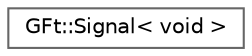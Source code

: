 digraph "类继承关系图"
{
 // LATEX_PDF_SIZE
  bgcolor="transparent";
  edge [fontname=Helvetica,fontsize=10,labelfontname=Helvetica,labelfontsize=10];
  node [fontname=Helvetica,fontsize=10,shape=box,height=0.2,width=0.4];
  rankdir="LR";
  Node0 [id="Node000000",label="GFt::Signal\< void \>",height=0.2,width=0.4,color="grey40", fillcolor="white", style="filled",URL="$class_g_ft_1_1_signal_3_01void_01_4.html",tooltip="Signal 的无参数特化版本"];
}
